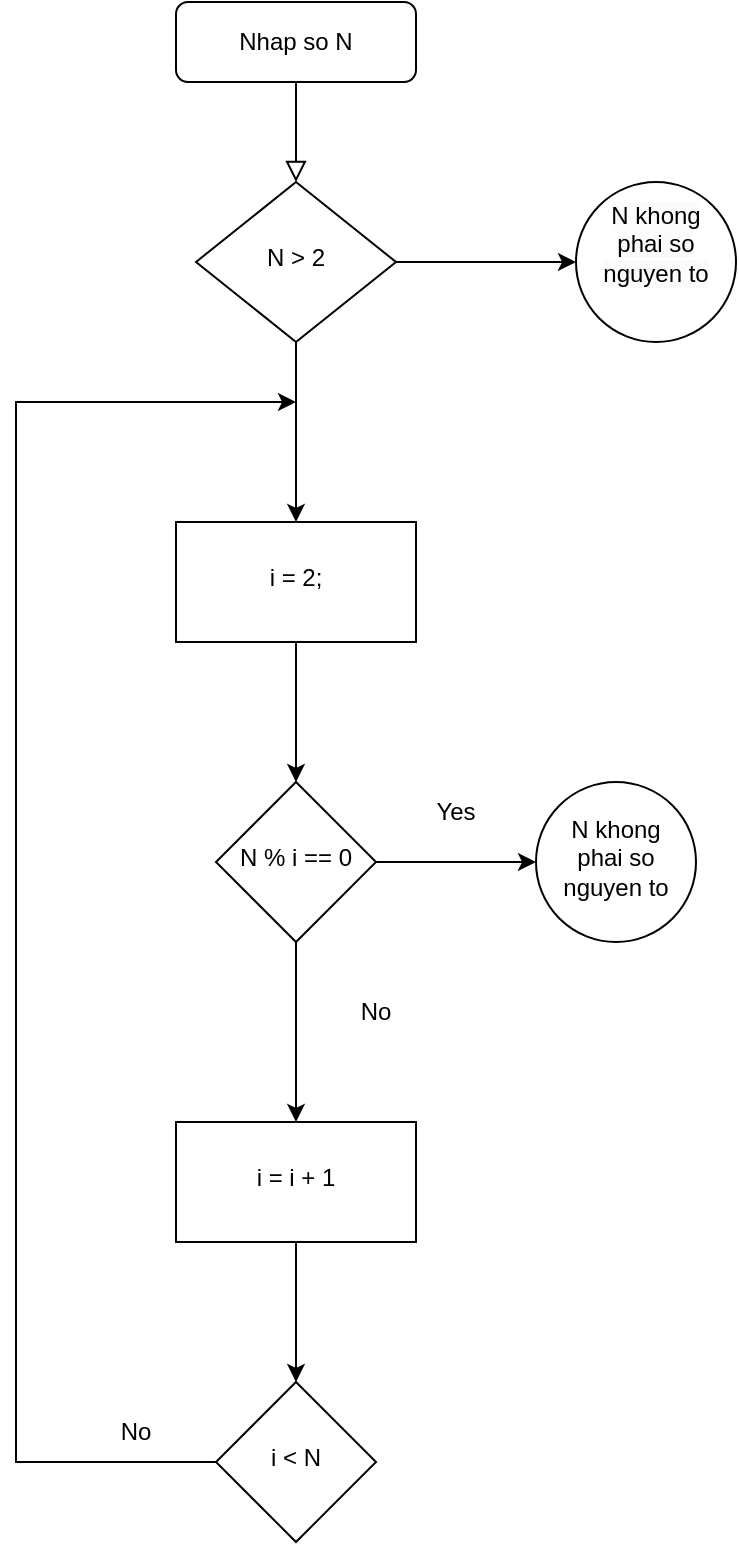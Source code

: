 <mxfile version="25.0.1">
  <diagram id="C5RBs43oDa-KdzZeNtuy" name="Page-1">
    <mxGraphModel grid="1" page="1" gridSize="10" guides="1" tooltips="1" connect="1" arrows="1" fold="1" pageScale="1" pageWidth="827" pageHeight="1169" math="0" shadow="0">
      <root>
        <mxCell id="WIyWlLk6GJQsqaUBKTNV-0" />
        <mxCell id="WIyWlLk6GJQsqaUBKTNV-1" parent="WIyWlLk6GJQsqaUBKTNV-0" />
        <mxCell id="WIyWlLk6GJQsqaUBKTNV-2" value="" style="rounded=0;html=1;jettySize=auto;orthogonalLoop=1;fontSize=11;endArrow=block;endFill=0;endSize=8;strokeWidth=1;shadow=0;labelBackgroundColor=none;edgeStyle=orthogonalEdgeStyle;" edge="1" parent="WIyWlLk6GJQsqaUBKTNV-1" source="WIyWlLk6GJQsqaUBKTNV-3" target="WIyWlLk6GJQsqaUBKTNV-6">
          <mxGeometry relative="1" as="geometry" />
        </mxCell>
        <mxCell id="WIyWlLk6GJQsqaUBKTNV-3" value="Nhap so N" style="rounded=1;whiteSpace=wrap;html=1;fontSize=12;glass=0;strokeWidth=1;shadow=0;" vertex="1" parent="WIyWlLk6GJQsqaUBKTNV-1">
          <mxGeometry x="160" y="80" width="120" height="40" as="geometry" />
        </mxCell>
        <mxCell id="mpTV5U28wcqISTkQWVhq-1" value="" style="edgeStyle=orthogonalEdgeStyle;rounded=0;orthogonalLoop=1;jettySize=auto;html=1;" edge="1" parent="WIyWlLk6GJQsqaUBKTNV-1" source="WIyWlLk6GJQsqaUBKTNV-6" target="mpTV5U28wcqISTkQWVhq-0">
          <mxGeometry relative="1" as="geometry" />
        </mxCell>
        <mxCell id="mpTV5U28wcqISTkQWVhq-7" value="" style="edgeStyle=orthogonalEdgeStyle;rounded=0;orthogonalLoop=1;jettySize=auto;html=1;" edge="1" parent="WIyWlLk6GJQsqaUBKTNV-1" source="WIyWlLk6GJQsqaUBKTNV-6" target="mpTV5U28wcqISTkQWVhq-6">
          <mxGeometry relative="1" as="geometry" />
        </mxCell>
        <mxCell id="WIyWlLk6GJQsqaUBKTNV-6" value="N &amp;gt; 2" style="rhombus;whiteSpace=wrap;html=1;shadow=0;fontFamily=Helvetica;fontSize=12;align=center;strokeWidth=1;spacing=6;spacingTop=-4;" vertex="1" parent="WIyWlLk6GJQsqaUBKTNV-1">
          <mxGeometry x="170" y="170" width="100" height="80" as="geometry" />
        </mxCell>
        <mxCell id="mpTV5U28wcqISTkQWVhq-3" value="" style="edgeStyle=orthogonalEdgeStyle;rounded=0;orthogonalLoop=1;jettySize=auto;html=1;" edge="1" parent="WIyWlLk6GJQsqaUBKTNV-1" source="mpTV5U28wcqISTkQWVhq-0" target="mpTV5U28wcqISTkQWVhq-2">
          <mxGeometry relative="1" as="geometry" />
        </mxCell>
        <mxCell id="mpTV5U28wcqISTkQWVhq-0" value="i = 2;" style="whiteSpace=wrap;html=1;shadow=0;strokeWidth=1;spacing=6;spacingTop=-4;" vertex="1" parent="WIyWlLk6GJQsqaUBKTNV-1">
          <mxGeometry x="160" y="340" width="120" height="60" as="geometry" />
        </mxCell>
        <mxCell id="mpTV5U28wcqISTkQWVhq-5" value="" style="edgeStyle=orthogonalEdgeStyle;rounded=0;orthogonalLoop=1;jettySize=auto;html=1;" edge="1" parent="WIyWlLk6GJQsqaUBKTNV-1" source="mpTV5U28wcqISTkQWVhq-2" target="mpTV5U28wcqISTkQWVhq-4">
          <mxGeometry relative="1" as="geometry" />
        </mxCell>
        <mxCell id="mpTV5U28wcqISTkQWVhq-9" value="" style="edgeStyle=orthogonalEdgeStyle;rounded=0;orthogonalLoop=1;jettySize=auto;html=1;" edge="1" parent="WIyWlLk6GJQsqaUBKTNV-1" source="mpTV5U28wcqISTkQWVhq-2" target="mpTV5U28wcqISTkQWVhq-8">
          <mxGeometry relative="1" as="geometry" />
        </mxCell>
        <mxCell id="mpTV5U28wcqISTkQWVhq-2" value="N % i == 0" style="rhombus;whiteSpace=wrap;html=1;shadow=0;strokeWidth=1;spacing=6;spacingTop=-4;" vertex="1" parent="WIyWlLk6GJQsqaUBKTNV-1">
          <mxGeometry x="180" y="470" width="80" height="80" as="geometry" />
        </mxCell>
        <mxCell id="mpTV5U28wcqISTkQWVhq-4" value="N khong phai so nguyen to" style="ellipse;whiteSpace=wrap;html=1;shadow=0;strokeWidth=1;spacing=6;spacingTop=-4;" vertex="1" parent="WIyWlLk6GJQsqaUBKTNV-1">
          <mxGeometry x="340" y="470" width="80" height="80" as="geometry" />
        </mxCell>
        <mxCell id="mpTV5U28wcqISTkQWVhq-6" value="&#xa;&lt;span style=&quot;color: rgb(0, 0, 0); font-family: Helvetica; font-size: 12px; font-style: normal; font-variant-ligatures: normal; font-variant-caps: normal; font-weight: 400; letter-spacing: normal; orphans: 2; text-align: center; text-indent: 0px; text-transform: none; widows: 2; word-spacing: 0px; -webkit-text-stroke-width: 0px; white-space: normal; background-color: rgb(251, 251, 251); text-decoration-thickness: initial; text-decoration-style: initial; text-decoration-color: initial; display: inline !important; float: none;&quot;&gt;N khong phai so nguyen to&lt;/span&gt;&#xa;&#xa;" style="ellipse;whiteSpace=wrap;html=1;shadow=0;strokeWidth=1;spacing=6;spacingTop=-4;" vertex="1" parent="WIyWlLk6GJQsqaUBKTNV-1">
          <mxGeometry x="360" y="170" width="80" height="80" as="geometry" />
        </mxCell>
        <mxCell id="mpTV5U28wcqISTkQWVhq-11" value="" style="edgeStyle=orthogonalEdgeStyle;rounded=0;orthogonalLoop=1;jettySize=auto;html=1;" edge="1" parent="WIyWlLk6GJQsqaUBKTNV-1" source="mpTV5U28wcqISTkQWVhq-8" target="mpTV5U28wcqISTkQWVhq-10">
          <mxGeometry relative="1" as="geometry" />
        </mxCell>
        <mxCell id="mpTV5U28wcqISTkQWVhq-8" value="i = i + 1" style="whiteSpace=wrap;html=1;shadow=0;strokeWidth=1;spacing=6;spacingTop=-4;" vertex="1" parent="WIyWlLk6GJQsqaUBKTNV-1">
          <mxGeometry x="160" y="640" width="120" height="60" as="geometry" />
        </mxCell>
        <mxCell id="mpTV5U28wcqISTkQWVhq-10" value="i &amp;lt; N" style="rhombus;whiteSpace=wrap;html=1;shadow=0;strokeWidth=1;spacing=6;spacingTop=-4;" vertex="1" parent="WIyWlLk6GJQsqaUBKTNV-1">
          <mxGeometry x="180" y="770" width="80" height="80" as="geometry" />
        </mxCell>
        <mxCell id="mpTV5U28wcqISTkQWVhq-12" value="" style="endArrow=classic;html=1;rounded=0;" edge="1" parent="WIyWlLk6GJQsqaUBKTNV-1">
          <mxGeometry width="50" height="50" relative="1" as="geometry">
            <mxPoint x="180" y="810" as="sourcePoint" />
            <mxPoint x="220" y="280" as="targetPoint" />
            <Array as="points">
              <mxPoint x="80" y="810" />
              <mxPoint x="80" y="280" />
            </Array>
          </mxGeometry>
        </mxCell>
        <mxCell id="mpTV5U28wcqISTkQWVhq-13" value="No" style="text;html=1;align=center;verticalAlign=middle;whiteSpace=wrap;rounded=0;" vertex="1" parent="WIyWlLk6GJQsqaUBKTNV-1">
          <mxGeometry x="230" y="570" width="60" height="30" as="geometry" />
        </mxCell>
        <mxCell id="mpTV5U28wcqISTkQWVhq-14" value="No" style="text;html=1;align=center;verticalAlign=middle;whiteSpace=wrap;rounded=0;" vertex="1" parent="WIyWlLk6GJQsqaUBKTNV-1">
          <mxGeometry x="110" y="780" width="60" height="30" as="geometry" />
        </mxCell>
        <mxCell id="mpTV5U28wcqISTkQWVhq-15" value="Yes" style="text;html=1;align=center;verticalAlign=middle;whiteSpace=wrap;rounded=0;" vertex="1" parent="WIyWlLk6GJQsqaUBKTNV-1">
          <mxGeometry x="270" y="470" width="60" height="30" as="geometry" />
        </mxCell>
      </root>
    </mxGraphModel>
  </diagram>
</mxfile>
